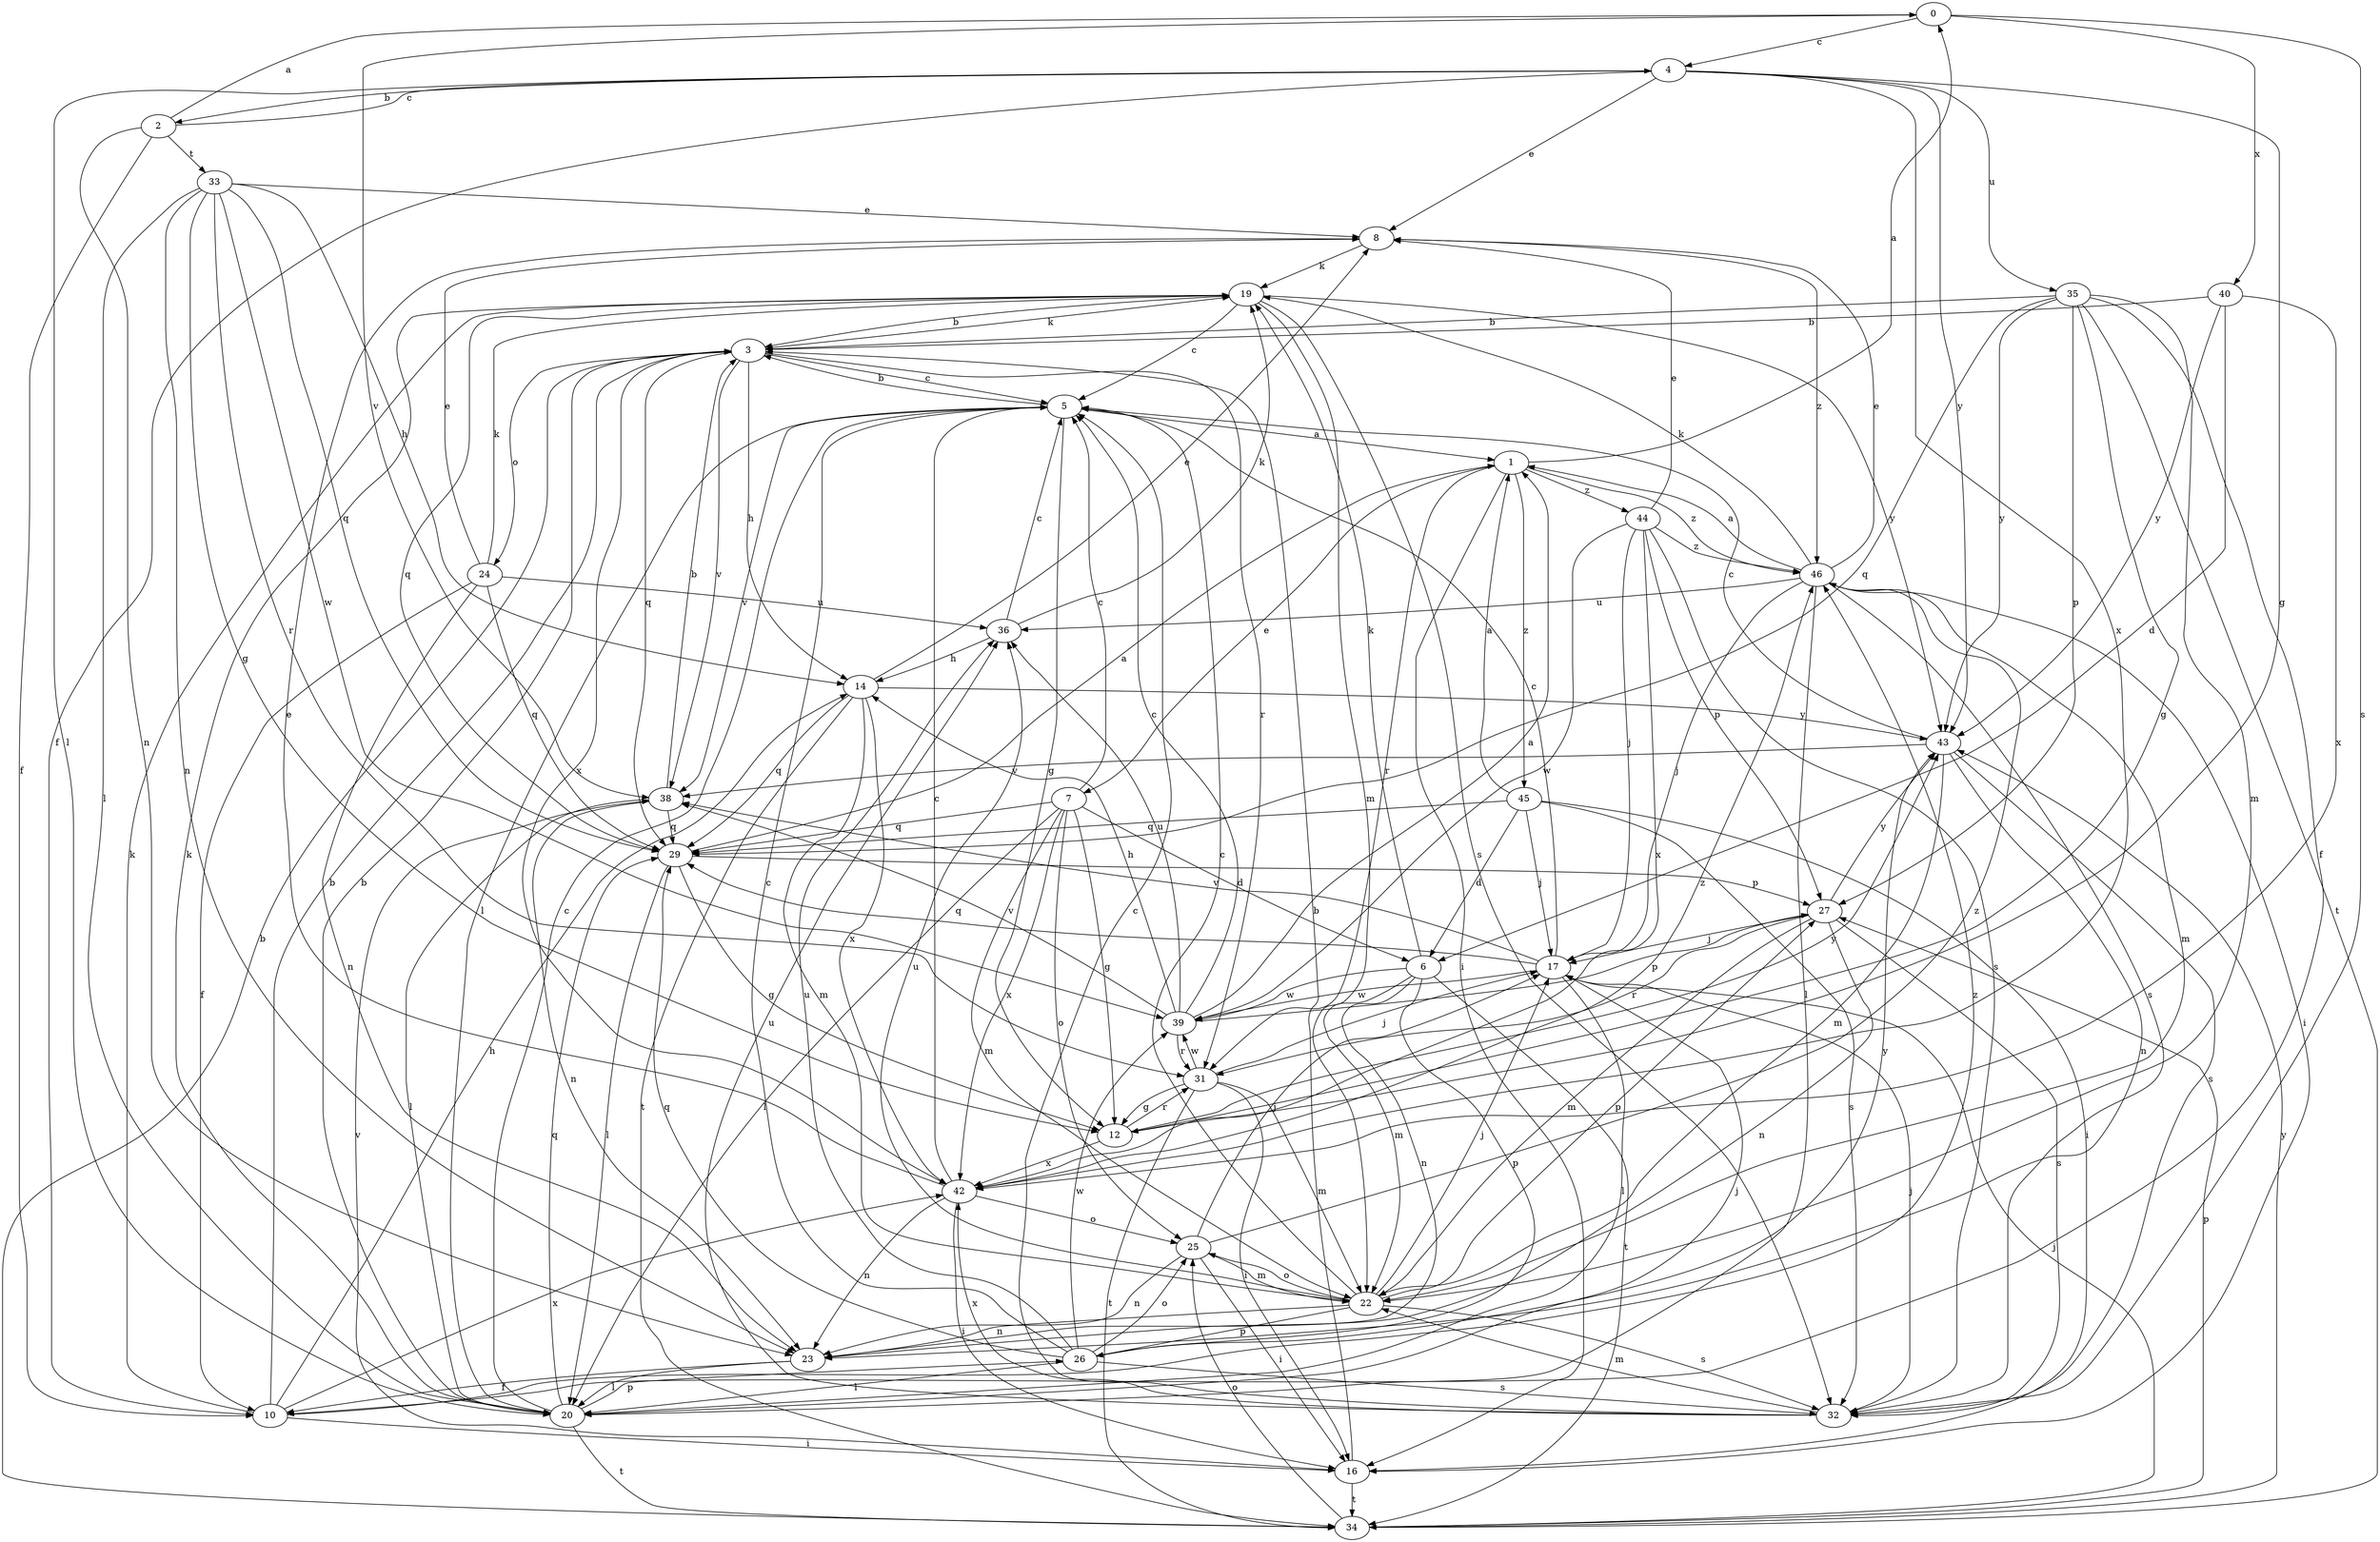 strict digraph  {
0;
1;
2;
3;
4;
5;
6;
7;
8;
10;
12;
14;
16;
17;
19;
20;
22;
23;
24;
25;
26;
27;
29;
31;
32;
33;
34;
35;
36;
38;
39;
40;
42;
43;
44;
45;
46;
0 -> 4  [label=c];
0 -> 32  [label=s];
0 -> 38  [label=v];
0 -> 40  [label=x];
1 -> 0  [label=a];
1 -> 7  [label=e];
1 -> 16  [label=i];
1 -> 31  [label=r];
1 -> 44  [label=z];
1 -> 45  [label=z];
1 -> 46  [label=z];
2 -> 0  [label=a];
2 -> 4  [label=c];
2 -> 10  [label=f];
2 -> 23  [label=n];
2 -> 33  [label=t];
3 -> 5  [label=c];
3 -> 14  [label=h];
3 -> 19  [label=k];
3 -> 24  [label=o];
3 -> 29  [label=q];
3 -> 31  [label=r];
3 -> 38  [label=v];
3 -> 42  [label=x];
4 -> 2  [label=b];
4 -> 8  [label=e];
4 -> 10  [label=f];
4 -> 12  [label=g];
4 -> 20  [label=l];
4 -> 35  [label=u];
4 -> 42  [label=x];
4 -> 43  [label=y];
5 -> 1  [label=a];
5 -> 3  [label=b];
5 -> 12  [label=g];
5 -> 20  [label=l];
5 -> 38  [label=v];
6 -> 19  [label=k];
6 -> 22  [label=m];
6 -> 23  [label=n];
6 -> 26  [label=p];
6 -> 34  [label=t];
6 -> 39  [label=w];
7 -> 5  [label=c];
7 -> 6  [label=d];
7 -> 12  [label=g];
7 -> 20  [label=l];
7 -> 22  [label=m];
7 -> 25  [label=o];
7 -> 29  [label=q];
7 -> 42  [label=x];
8 -> 19  [label=k];
8 -> 46  [label=z];
10 -> 3  [label=b];
10 -> 14  [label=h];
10 -> 16  [label=i];
10 -> 19  [label=k];
10 -> 42  [label=x];
10 -> 46  [label=z];
12 -> 31  [label=r];
12 -> 42  [label=x];
12 -> 43  [label=y];
14 -> 8  [label=e];
14 -> 22  [label=m];
14 -> 29  [label=q];
14 -> 34  [label=t];
14 -> 42  [label=x];
14 -> 43  [label=y];
16 -> 3  [label=b];
16 -> 34  [label=t];
16 -> 38  [label=v];
17 -> 5  [label=c];
17 -> 20  [label=l];
17 -> 29  [label=q];
17 -> 38  [label=v];
17 -> 39  [label=w];
19 -> 3  [label=b];
19 -> 5  [label=c];
19 -> 22  [label=m];
19 -> 29  [label=q];
19 -> 32  [label=s];
19 -> 43  [label=y];
20 -> 3  [label=b];
20 -> 5  [label=c];
20 -> 17  [label=j];
20 -> 19  [label=k];
20 -> 26  [label=p];
20 -> 29  [label=q];
20 -> 34  [label=t];
22 -> 5  [label=c];
22 -> 17  [label=j];
22 -> 23  [label=n];
22 -> 25  [label=o];
22 -> 26  [label=p];
22 -> 27  [label=p];
22 -> 32  [label=s];
22 -> 36  [label=u];
23 -> 10  [label=f];
23 -> 20  [label=l];
24 -> 8  [label=e];
24 -> 10  [label=f];
24 -> 19  [label=k];
24 -> 23  [label=n];
24 -> 29  [label=q];
24 -> 36  [label=u];
25 -> 16  [label=i];
25 -> 17  [label=j];
25 -> 22  [label=m];
25 -> 23  [label=n];
25 -> 46  [label=z];
26 -> 5  [label=c];
26 -> 20  [label=l];
26 -> 25  [label=o];
26 -> 29  [label=q];
26 -> 32  [label=s];
26 -> 36  [label=u];
26 -> 39  [label=w];
26 -> 43  [label=y];
27 -> 17  [label=j];
27 -> 22  [label=m];
27 -> 23  [label=n];
27 -> 31  [label=r];
27 -> 32  [label=s];
27 -> 43  [label=y];
29 -> 1  [label=a];
29 -> 12  [label=g];
29 -> 20  [label=l];
29 -> 27  [label=p];
31 -> 12  [label=g];
31 -> 16  [label=i];
31 -> 17  [label=j];
31 -> 22  [label=m];
31 -> 34  [label=t];
31 -> 39  [label=w];
32 -> 5  [label=c];
32 -> 17  [label=j];
32 -> 22  [label=m];
32 -> 36  [label=u];
32 -> 42  [label=x];
33 -> 8  [label=e];
33 -> 12  [label=g];
33 -> 14  [label=h];
33 -> 20  [label=l];
33 -> 23  [label=n];
33 -> 29  [label=q];
33 -> 31  [label=r];
33 -> 39  [label=w];
34 -> 3  [label=b];
34 -> 17  [label=j];
34 -> 25  [label=o];
34 -> 27  [label=p];
34 -> 43  [label=y];
35 -> 3  [label=b];
35 -> 10  [label=f];
35 -> 12  [label=g];
35 -> 22  [label=m];
35 -> 27  [label=p];
35 -> 29  [label=q];
35 -> 34  [label=t];
35 -> 43  [label=y];
36 -> 5  [label=c];
36 -> 14  [label=h];
36 -> 19  [label=k];
38 -> 3  [label=b];
38 -> 20  [label=l];
38 -> 23  [label=n];
38 -> 29  [label=q];
39 -> 1  [label=a];
39 -> 5  [label=c];
39 -> 14  [label=h];
39 -> 27  [label=p];
39 -> 31  [label=r];
39 -> 36  [label=u];
39 -> 38  [label=v];
40 -> 3  [label=b];
40 -> 6  [label=d];
40 -> 42  [label=x];
40 -> 43  [label=y];
42 -> 5  [label=c];
42 -> 8  [label=e];
42 -> 16  [label=i];
42 -> 23  [label=n];
42 -> 25  [label=o];
42 -> 46  [label=z];
43 -> 5  [label=c];
43 -> 22  [label=m];
43 -> 23  [label=n];
43 -> 32  [label=s];
43 -> 38  [label=v];
44 -> 8  [label=e];
44 -> 17  [label=j];
44 -> 27  [label=p];
44 -> 32  [label=s];
44 -> 39  [label=w];
44 -> 42  [label=x];
44 -> 46  [label=z];
45 -> 1  [label=a];
45 -> 6  [label=d];
45 -> 16  [label=i];
45 -> 17  [label=j];
45 -> 29  [label=q];
45 -> 32  [label=s];
46 -> 1  [label=a];
46 -> 8  [label=e];
46 -> 16  [label=i];
46 -> 17  [label=j];
46 -> 19  [label=k];
46 -> 20  [label=l];
46 -> 22  [label=m];
46 -> 32  [label=s];
46 -> 36  [label=u];
}
